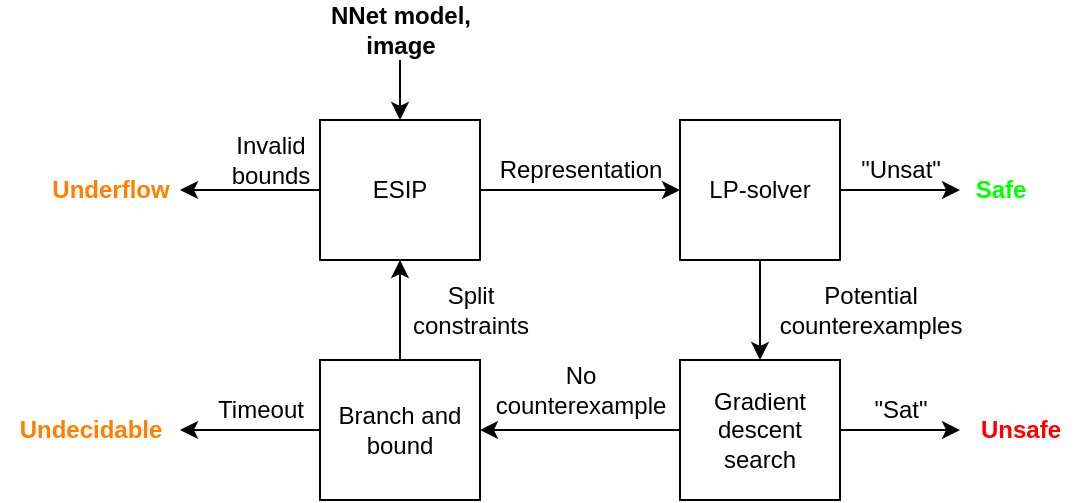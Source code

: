 <mxfile version="17.5.0" type="github">
  <diagram id="25EPY6-DcYNVYQALl1p4" name="Page-1">
    <mxGraphModel dx="1382" dy="764" grid="1" gridSize="10" guides="1" tooltips="1" connect="1" arrows="1" fold="1" page="1" pageScale="1" pageWidth="827" pageHeight="1169" math="0" shadow="0">
      <root>
        <mxCell id="0" />
        <mxCell id="1" parent="0" />
        <mxCell id="3AXC4sWKn-cdUsdfnEmr-5" style="edgeStyle=orthogonalEdgeStyle;rounded=0;orthogonalLoop=1;jettySize=auto;html=1;" parent="1" source="3AXC4sWKn-cdUsdfnEmr-1" target="3AXC4sWKn-cdUsdfnEmr-4" edge="1">
          <mxGeometry relative="1" as="geometry" />
        </mxCell>
        <mxCell id="3AXC4sWKn-cdUsdfnEmr-9" style="edgeStyle=orthogonalEdgeStyle;rounded=0;orthogonalLoop=1;jettySize=auto;html=1;" parent="1" source="3AXC4sWKn-cdUsdfnEmr-1" target="3AXC4sWKn-cdUsdfnEmr-10" edge="1">
          <mxGeometry relative="1" as="geometry">
            <mxPoint x="310" y="300" as="targetPoint" />
          </mxGeometry>
        </mxCell>
        <mxCell id="3AXC4sWKn-cdUsdfnEmr-1" value="ESIP" style="rounded=0;whiteSpace=wrap;html=1;" parent="1" vertex="1">
          <mxGeometry x="350" y="270" width="80" height="70" as="geometry" />
        </mxCell>
        <mxCell id="3AXC4sWKn-cdUsdfnEmr-8" style="edgeStyle=orthogonalEdgeStyle;rounded=0;orthogonalLoop=1;jettySize=auto;html=1;" parent="1" source="3AXC4sWKn-cdUsdfnEmr-2" target="3AXC4sWKn-cdUsdfnEmr-1" edge="1">
          <mxGeometry relative="1" as="geometry" />
        </mxCell>
        <mxCell id="3AXC4sWKn-cdUsdfnEmr-25" style="edgeStyle=orthogonalEdgeStyle;rounded=0;orthogonalLoop=1;jettySize=auto;html=1;fontColor=#000000;" parent="1" source="3AXC4sWKn-cdUsdfnEmr-2" target="3AXC4sWKn-cdUsdfnEmr-26" edge="1">
          <mxGeometry relative="1" as="geometry">
            <mxPoint x="310" y="435" as="targetPoint" />
          </mxGeometry>
        </mxCell>
        <mxCell id="3AXC4sWKn-cdUsdfnEmr-2" value="Branch and bound" style="rounded=0;whiteSpace=wrap;html=1;" parent="1" vertex="1">
          <mxGeometry x="350" y="390" width="80" height="70" as="geometry" />
        </mxCell>
        <mxCell id="3AXC4sWKn-cdUsdfnEmr-7" style="edgeStyle=orthogonalEdgeStyle;rounded=0;orthogonalLoop=1;jettySize=auto;html=1;" parent="1" source="3AXC4sWKn-cdUsdfnEmr-3" target="3AXC4sWKn-cdUsdfnEmr-2" edge="1">
          <mxGeometry relative="1" as="geometry" />
        </mxCell>
        <mxCell id="3AXC4sWKn-cdUsdfnEmr-19" style="edgeStyle=orthogonalEdgeStyle;rounded=0;orthogonalLoop=1;jettySize=auto;html=1;fontColor=#00FF00;" parent="1" source="3AXC4sWKn-cdUsdfnEmr-3" target="3AXC4sWKn-cdUsdfnEmr-20" edge="1">
          <mxGeometry relative="1" as="geometry">
            <mxPoint x="660" y="440" as="targetPoint" />
          </mxGeometry>
        </mxCell>
        <mxCell id="3AXC4sWKn-cdUsdfnEmr-3" value="Gradient descent search" style="rounded=0;whiteSpace=wrap;html=1;" parent="1" vertex="1">
          <mxGeometry x="530" y="390" width="80" height="70" as="geometry" />
        </mxCell>
        <mxCell id="3AXC4sWKn-cdUsdfnEmr-6" style="edgeStyle=orthogonalEdgeStyle;rounded=0;orthogonalLoop=1;jettySize=auto;html=1;" parent="1" source="3AXC4sWKn-cdUsdfnEmr-4" target="3AXC4sWKn-cdUsdfnEmr-3" edge="1">
          <mxGeometry relative="1" as="geometry" />
        </mxCell>
        <mxCell id="3AXC4sWKn-cdUsdfnEmr-14" style="edgeStyle=orthogonalEdgeStyle;rounded=0;orthogonalLoop=1;jettySize=auto;html=1;fontColor=#000000;" parent="1" source="3AXC4sWKn-cdUsdfnEmr-4" target="3AXC4sWKn-cdUsdfnEmr-17" edge="1">
          <mxGeometry relative="1" as="geometry">
            <mxPoint x="670" y="300" as="targetPoint" />
          </mxGeometry>
        </mxCell>
        <mxCell id="3AXC4sWKn-cdUsdfnEmr-4" value="LP-solver" style="rounded=0;whiteSpace=wrap;html=1;" parent="1" vertex="1">
          <mxGeometry x="530" y="270" width="80" height="70" as="geometry" />
        </mxCell>
        <mxCell id="3AXC4sWKn-cdUsdfnEmr-10" value="Underflow" style="text;html=1;align=center;verticalAlign=middle;resizable=0;points=[];autosize=1;strokeColor=none;fillColor=none;fontColor=#FF8000;fontStyle=1" parent="1" vertex="1">
          <mxGeometry x="210" y="295" width="70" height="20" as="geometry" />
        </mxCell>
        <mxCell id="3AXC4sWKn-cdUsdfnEmr-13" style="edgeStyle=orthogonalEdgeStyle;rounded=0;orthogonalLoop=1;jettySize=auto;html=1;fontColor=#000000;" parent="1" source="3AXC4sWKn-cdUsdfnEmr-12" target="3AXC4sWKn-cdUsdfnEmr-1" edge="1">
          <mxGeometry relative="1" as="geometry" />
        </mxCell>
        <mxCell id="3AXC4sWKn-cdUsdfnEmr-12" value="NNet model,&lt;br&gt;image" style="text;html=1;align=center;verticalAlign=middle;resizable=0;points=[];autosize=1;strokeColor=none;fillColor=none;fontColor=#000000;fontStyle=1" parent="1" vertex="1">
          <mxGeometry x="345" y="210" width="90" height="30" as="geometry" />
        </mxCell>
        <mxCell id="3AXC4sWKn-cdUsdfnEmr-15" value="&quot;Unsat&quot;" style="text;html=1;align=center;verticalAlign=middle;resizable=0;points=[];autosize=1;strokeColor=none;fillColor=none;fontColor=#000000;" parent="1" vertex="1">
          <mxGeometry x="610" y="285" width="60" height="20" as="geometry" />
        </mxCell>
        <mxCell id="3AXC4sWKn-cdUsdfnEmr-17" value="Safe" style="text;html=1;align=center;verticalAlign=middle;resizable=0;points=[];autosize=1;strokeColor=none;fillColor=none;fontColor=#00FF00;fontStyle=1" parent="1" vertex="1">
          <mxGeometry x="670" y="295" width="40" height="20" as="geometry" />
        </mxCell>
        <mxCell id="3AXC4sWKn-cdUsdfnEmr-20" value="&lt;font color=&quot;#ff0000&quot;&gt;&lt;b&gt;Unsafe&lt;/b&gt;&lt;/font&gt;" style="text;html=1;align=center;verticalAlign=middle;resizable=0;points=[];autosize=1;strokeColor=none;fillColor=none;fontColor=#00FF00;" parent="1" vertex="1">
          <mxGeometry x="670" y="415" width="60" height="20" as="geometry" />
        </mxCell>
        <mxCell id="3AXC4sWKn-cdUsdfnEmr-23" value="&lt;font color=&quot;#000000&quot;&gt;&quot;Sat&quot;&lt;/font&gt;" style="text;html=1;align=center;verticalAlign=middle;resizable=0;points=[];autosize=1;strokeColor=none;fillColor=none;fontColor=#FFFF00;" parent="1" vertex="1">
          <mxGeometry x="620" y="405" width="40" height="20" as="geometry" />
        </mxCell>
        <mxCell id="3AXC4sWKn-cdUsdfnEmr-26" value="Undecidable" style="text;html=1;align=center;verticalAlign=middle;resizable=0;points=[];autosize=1;strokeColor=none;fillColor=none;fontColor=#FF8000;fontStyle=1" parent="1" vertex="1">
          <mxGeometry x="190" y="415" width="90" height="20" as="geometry" />
        </mxCell>
        <mxCell id="3AXC4sWKn-cdUsdfnEmr-27" value="Invalid&lt;br&gt;bounds" style="text;html=1;align=center;verticalAlign=middle;resizable=0;points=[];autosize=1;strokeColor=none;fillColor=none;fontColor=#000000;" parent="1" vertex="1">
          <mxGeometry x="300" y="275" width="50" height="30" as="geometry" />
        </mxCell>
        <mxCell id="3AXC4sWKn-cdUsdfnEmr-28" value="Timeout" style="text;html=1;align=center;verticalAlign=middle;resizable=0;points=[];autosize=1;strokeColor=none;fillColor=none;fontColor=#000000;" parent="1" vertex="1">
          <mxGeometry x="290" y="405" width="60" height="20" as="geometry" />
        </mxCell>
        <mxCell id="3AXC4sWKn-cdUsdfnEmr-29" value="Representation" style="text;html=1;align=center;verticalAlign=middle;resizable=0;points=[];autosize=1;strokeColor=none;fillColor=none;fontColor=#000000;" parent="1" vertex="1">
          <mxGeometry x="430" y="285" width="100" height="20" as="geometry" />
        </mxCell>
        <mxCell id="3AXC4sWKn-cdUsdfnEmr-30" value="No&lt;br&gt;counterexample" style="text;html=1;align=center;verticalAlign=middle;resizable=0;points=[];autosize=1;strokeColor=none;fillColor=none;fontColor=#000000;" parent="1" vertex="1">
          <mxGeometry x="430" y="390" width="100" height="30" as="geometry" />
        </mxCell>
        <mxCell id="3AXC4sWKn-cdUsdfnEmr-31" value="Potential&lt;br&gt;counterexamples" style="text;html=1;align=center;verticalAlign=middle;resizable=0;points=[];autosize=1;strokeColor=none;fillColor=none;fontColor=#000000;" parent="1" vertex="1">
          <mxGeometry x="570" y="350" width="110" height="30" as="geometry" />
        </mxCell>
        <mxCell id="3AXC4sWKn-cdUsdfnEmr-32" value="Split &lt;br&gt;constraints" style="text;html=1;align=center;verticalAlign=middle;resizable=0;points=[];autosize=1;strokeColor=none;fillColor=none;fontColor=#000000;" parent="1" vertex="1">
          <mxGeometry x="390" y="350" width="70" height="30" as="geometry" />
        </mxCell>
      </root>
    </mxGraphModel>
  </diagram>
</mxfile>
